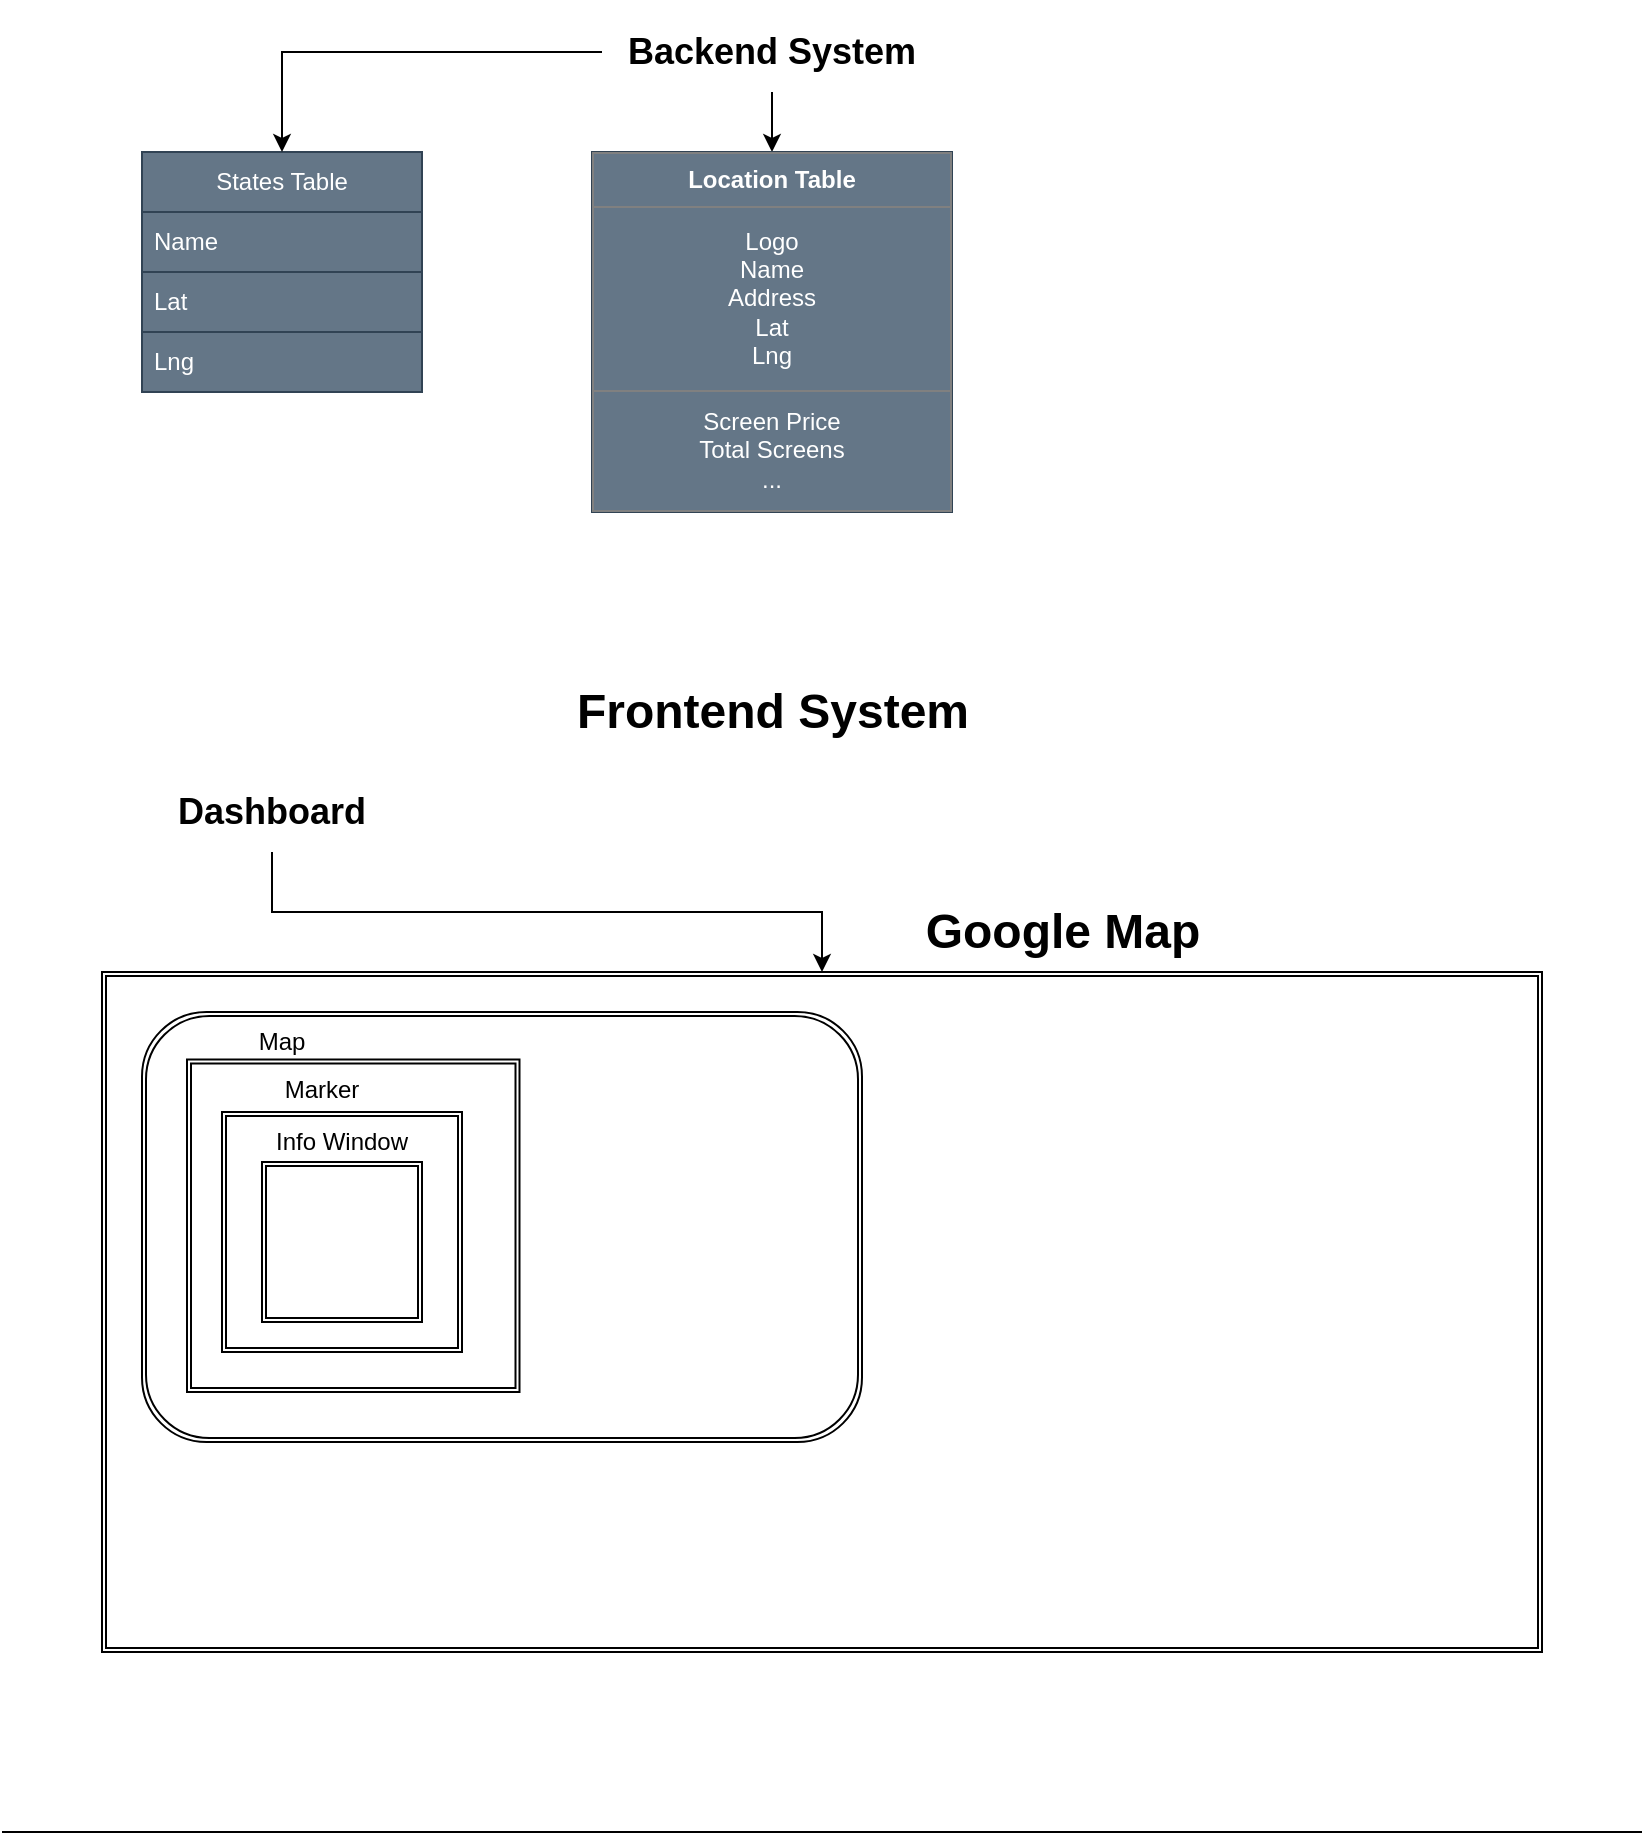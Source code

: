 <mxfile version="21.3.4" type="github">
  <diagram name="Page-1" id="Qmdx0PAj4yWVhrKzBrqR">
    <mxGraphModel dx="1067" dy="598" grid="1" gridSize="10" guides="1" tooltips="1" connect="1" arrows="1" fold="1" page="1" pageScale="1" pageWidth="827" pageHeight="1169" math="0" shadow="0">
      <root>
        <mxCell id="0" />
        <mxCell id="1" parent="0" />
        <mxCell id="R7DT8p5h21Qsgw4IbqDX-1" value="States Table" style="swimlane;fontStyle=0;childLayout=stackLayout;horizontal=1;startSize=30;horizontalStack=0;resizeParent=1;resizeParentMax=0;resizeLast=0;collapsible=1;marginBottom=0;whiteSpace=wrap;html=1;fillColor=#647687;fontColor=#ffffff;strokeColor=#314354;" vertex="1" parent="1">
          <mxGeometry x="70" y="80" width="140" height="120" as="geometry" />
        </mxCell>
        <mxCell id="R7DT8p5h21Qsgw4IbqDX-2" value="Name" style="text;strokeColor=#314354;fillColor=#647687;align=left;verticalAlign=middle;spacingLeft=4;spacingRight=4;overflow=hidden;points=[[0,0.5],[1,0.5]];portConstraint=eastwest;rotatable=0;whiteSpace=wrap;html=1;fontColor=#ffffff;" vertex="1" parent="R7DT8p5h21Qsgw4IbqDX-1">
          <mxGeometry y="30" width="140" height="30" as="geometry" />
        </mxCell>
        <mxCell id="R7DT8p5h21Qsgw4IbqDX-3" value="Lat" style="text;strokeColor=#314354;fillColor=#647687;align=left;verticalAlign=middle;spacingLeft=4;spacingRight=4;overflow=hidden;points=[[0,0.5],[1,0.5]];portConstraint=eastwest;rotatable=0;whiteSpace=wrap;html=1;fontColor=#ffffff;" vertex="1" parent="R7DT8p5h21Qsgw4IbqDX-1">
          <mxGeometry y="60" width="140" height="30" as="geometry" />
        </mxCell>
        <mxCell id="R7DT8p5h21Qsgw4IbqDX-4" value="Lng" style="text;strokeColor=#314354;fillColor=#647687;align=left;verticalAlign=middle;spacingLeft=4;spacingRight=4;overflow=hidden;points=[[0,0.5],[1,0.5]];portConstraint=eastwest;rotatable=0;whiteSpace=wrap;html=1;fontColor=#ffffff;" vertex="1" parent="R7DT8p5h21Qsgw4IbqDX-1">
          <mxGeometry y="90" width="140" height="30" as="geometry" />
        </mxCell>
        <mxCell id="R7DT8p5h21Qsgw4IbqDX-16" style="edgeStyle=orthogonalEdgeStyle;rounded=0;orthogonalLoop=1;jettySize=auto;html=1;exitX=0;exitY=0.5;exitDx=0;exitDy=0;entryX=0.5;entryY=0;entryDx=0;entryDy=0;" edge="1" parent="1" source="R7DT8p5h21Qsgw4IbqDX-7" target="R7DT8p5h21Qsgw4IbqDX-1">
          <mxGeometry relative="1" as="geometry" />
        </mxCell>
        <mxCell id="R7DT8p5h21Qsgw4IbqDX-17" style="edgeStyle=orthogonalEdgeStyle;rounded=0;orthogonalLoop=1;jettySize=auto;html=1;exitX=0.5;exitY=1;exitDx=0;exitDy=0;" edge="1" parent="1" source="R7DT8p5h21Qsgw4IbqDX-7" target="R7DT8p5h21Qsgw4IbqDX-12">
          <mxGeometry relative="1" as="geometry" />
        </mxCell>
        <mxCell id="R7DT8p5h21Qsgw4IbqDX-7" value="&lt;h2&gt;Backend System&lt;/h2&gt;" style="text;html=1;strokeColor=none;fillColor=none;align=center;verticalAlign=middle;whiteSpace=wrap;rounded=0;" vertex="1" parent="1">
          <mxGeometry x="300" y="10" width="170" height="40" as="geometry" />
        </mxCell>
        <mxCell id="R7DT8p5h21Qsgw4IbqDX-12" value="&lt;table border=&quot;1&quot; width=&quot;100%&quot; height=&quot;100%&quot; cellpadding=&quot;4&quot; style=&quot;width:100%;height:100%;border-collapse:collapse;&quot;&gt;&lt;tbody&gt;&lt;tr&gt;&lt;th align=&quot;center&quot;&gt;Location Table&lt;/th&gt;&lt;/tr&gt;&lt;tr&gt;&lt;td align=&quot;center&quot;&gt;Logo&lt;br&gt;Name&lt;br&gt;Address&lt;br&gt;Lat&lt;br&gt;Lng&lt;/td&gt;&lt;/tr&gt;&lt;tr&gt;&lt;td align=&quot;center&quot;&gt;Screen Price&lt;br&gt;Total Screens&lt;br&gt;...&lt;/td&gt;&lt;/tr&gt;&lt;/tbody&gt;&lt;/table&gt;" style="text;html=1;whiteSpace=wrap;strokeColor=#314354;fillColor=#647687;overflow=fill;fontColor=#ffffff;" vertex="1" parent="1">
          <mxGeometry x="295" y="80" width="180" height="180" as="geometry" />
        </mxCell>
        <mxCell id="R7DT8p5h21Qsgw4IbqDX-13" value="Frontend System" style="text;strokeColor=none;fillColor=none;html=1;fontSize=24;fontStyle=1;verticalAlign=middle;align=center;" vertex="1" parent="1">
          <mxGeometry x="255" y="340" width="260" height="40" as="geometry" />
        </mxCell>
        <mxCell id="R7DT8p5h21Qsgw4IbqDX-19" style="edgeStyle=orthogonalEdgeStyle;rounded=0;orthogonalLoop=1;jettySize=auto;html=1;exitX=0.5;exitY=1;exitDx=0;exitDy=0;" edge="1" parent="1" source="R7DT8p5h21Qsgw4IbqDX-15" target="R7DT8p5h21Qsgw4IbqDX-18">
          <mxGeometry relative="1" as="geometry" />
        </mxCell>
        <mxCell id="R7DT8p5h21Qsgw4IbqDX-15" value="&lt;h2&gt;Dashboard&lt;/h2&gt;" style="text;html=1;strokeColor=none;fillColor=none;align=center;verticalAlign=middle;whiteSpace=wrap;rounded=0;" vertex="1" parent="1">
          <mxGeometry x="50" y="390" width="170" height="40" as="geometry" />
        </mxCell>
        <mxCell id="R7DT8p5h21Qsgw4IbqDX-18" value="" style="shape=ext;double=1;rounded=0;whiteSpace=wrap;html=1;" vertex="1" parent="1">
          <mxGeometry x="50" y="490" width="720" height="340" as="geometry" />
        </mxCell>
        <mxCell id="R7DT8p5h21Qsgw4IbqDX-20" value="Google Map" style="text;strokeColor=none;fillColor=none;html=1;fontSize=24;fontStyle=1;verticalAlign=middle;align=center;" vertex="1" parent="1">
          <mxGeometry x="410" y="450" width="240" height="40" as="geometry" />
        </mxCell>
        <mxCell id="R7DT8p5h21Qsgw4IbqDX-21" value="" style="shape=ext;double=1;rounded=1;whiteSpace=wrap;html=1;" vertex="1" parent="1">
          <mxGeometry x="70" y="510" width="360" height="215" as="geometry" />
        </mxCell>
        <mxCell id="R7DT8p5h21Qsgw4IbqDX-22" value="" style="shape=ext;double=1;whiteSpace=wrap;html=1;aspect=fixed;" vertex="1" parent="1">
          <mxGeometry x="92.5" y="533.75" width="166.25" height="166.25" as="geometry" />
        </mxCell>
        <mxCell id="R7DT8p5h21Qsgw4IbqDX-23" value="Map" style="text;html=1;strokeColor=none;fillColor=none;align=center;verticalAlign=middle;whiteSpace=wrap;rounded=0;" vertex="1" parent="1">
          <mxGeometry x="110" y="510" width="60" height="30" as="geometry" />
        </mxCell>
        <mxCell id="R7DT8p5h21Qsgw4IbqDX-24" value="" style="shape=ext;double=1;whiteSpace=wrap;html=1;aspect=fixed;" vertex="1" parent="1">
          <mxGeometry x="110" y="560" width="120" height="120" as="geometry" />
        </mxCell>
        <mxCell id="R7DT8p5h21Qsgw4IbqDX-25" value="Marker" style="text;html=1;strokeColor=none;fillColor=none;align=center;verticalAlign=middle;whiteSpace=wrap;rounded=0;" vertex="1" parent="1">
          <mxGeometry x="130" y="533.75" width="60" height="30" as="geometry" />
        </mxCell>
        <mxCell id="R7DT8p5h21Qsgw4IbqDX-26" value="" style="shape=ext;double=1;whiteSpace=wrap;html=1;aspect=fixed;" vertex="1" parent="1">
          <mxGeometry x="130" y="585" width="80" height="80" as="geometry" />
        </mxCell>
        <mxCell id="R7DT8p5h21Qsgw4IbqDX-27" value="Info Window" style="text;html=1;strokeColor=none;fillColor=none;align=center;verticalAlign=middle;whiteSpace=wrap;rounded=0;" vertex="1" parent="1">
          <mxGeometry x="115" y="560" width="110" height="30" as="geometry" />
        </mxCell>
        <mxCell id="R7DT8p5h21Qsgw4IbqDX-28" value="" style="endArrow=none;html=1;rounded=0;" edge="1" parent="1">
          <mxGeometry width="50" height="50" relative="1" as="geometry">
            <mxPoint y="920" as="sourcePoint" />
            <mxPoint x="820" y="920" as="targetPoint" />
          </mxGeometry>
        </mxCell>
      </root>
    </mxGraphModel>
  </diagram>
</mxfile>
